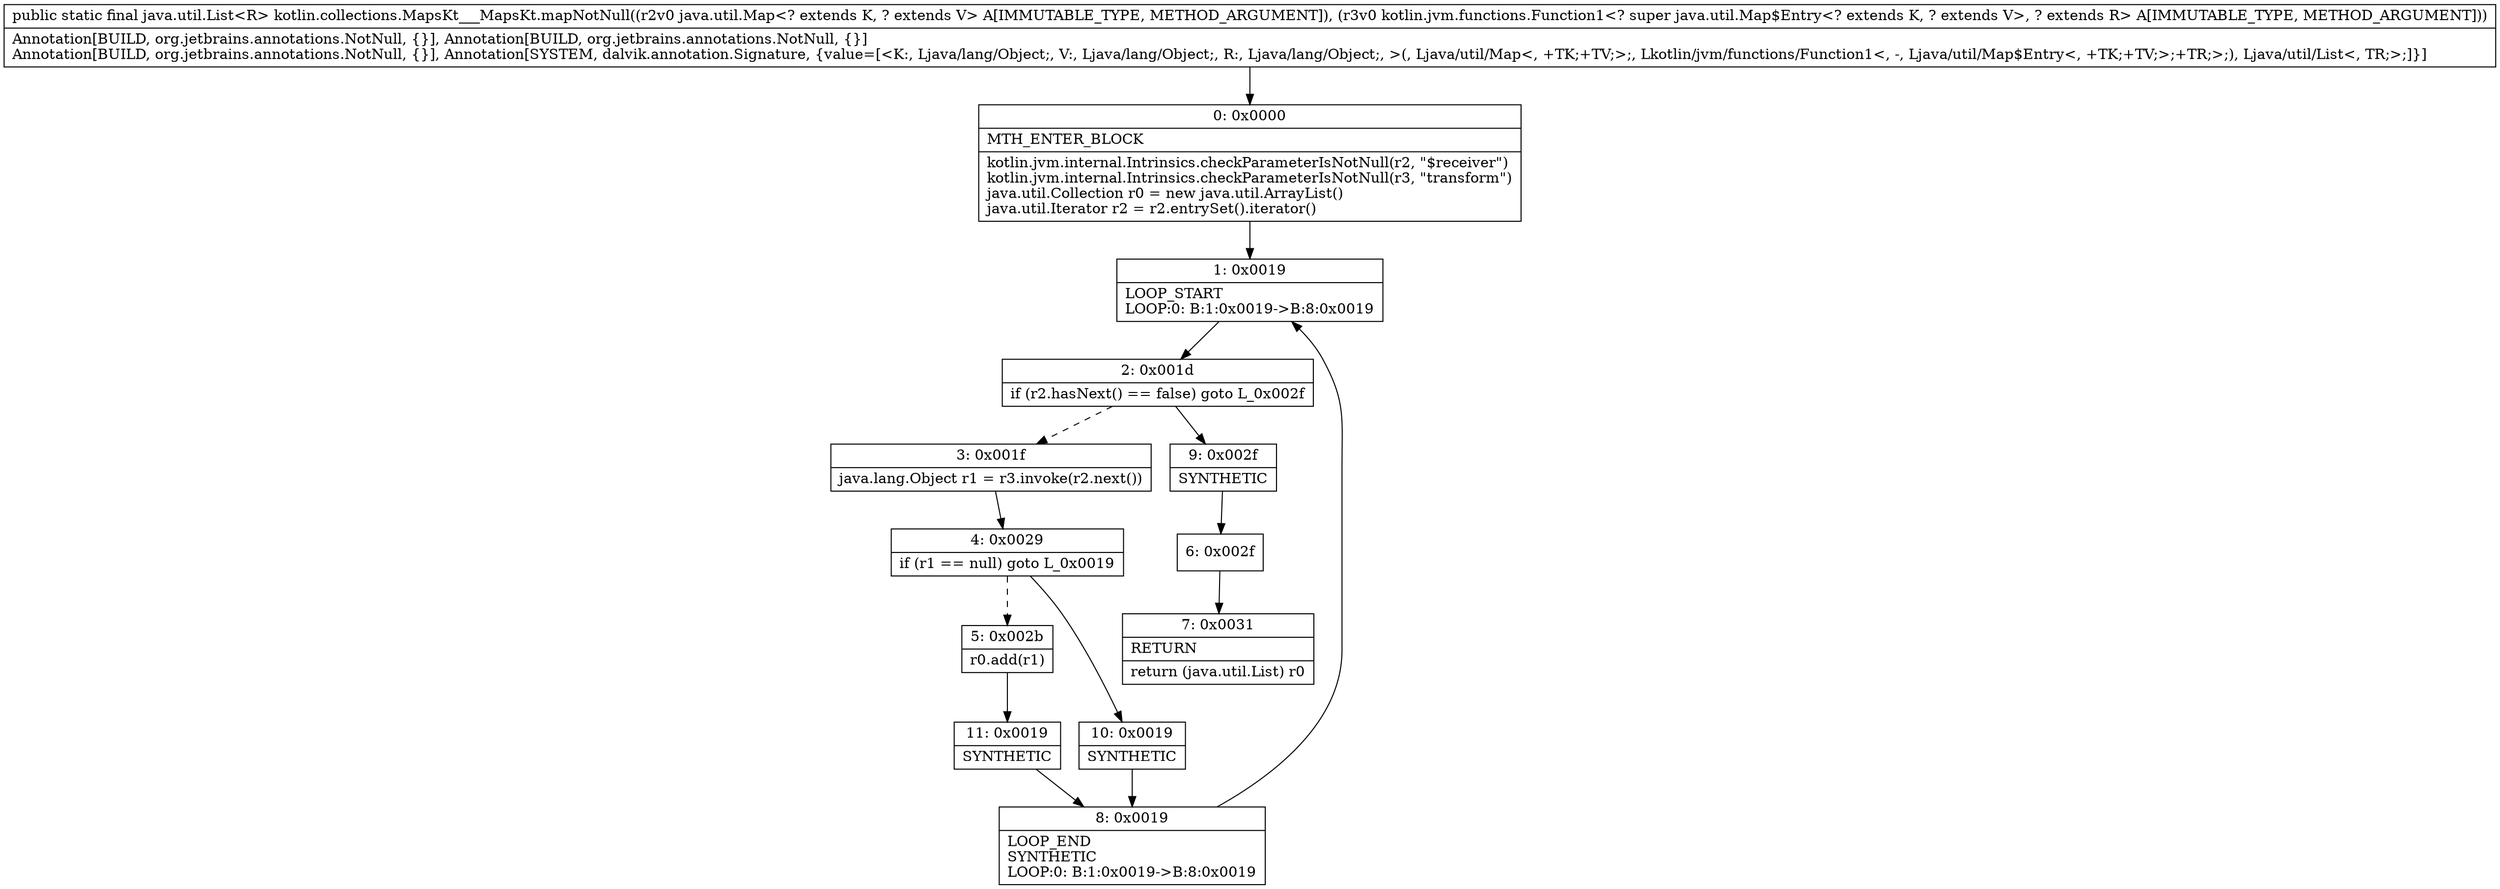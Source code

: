 digraph "CFG forkotlin.collections.MapsKt___MapsKt.mapNotNull(Ljava\/util\/Map;Lkotlin\/jvm\/functions\/Function1;)Ljava\/util\/List;" {
Node_0 [shape=record,label="{0\:\ 0x0000|MTH_ENTER_BLOCK\l|kotlin.jvm.internal.Intrinsics.checkParameterIsNotNull(r2, \"$receiver\")\lkotlin.jvm.internal.Intrinsics.checkParameterIsNotNull(r3, \"transform\")\ljava.util.Collection r0 = new java.util.ArrayList()\ljava.util.Iterator r2 = r2.entrySet().iterator()\l}"];
Node_1 [shape=record,label="{1\:\ 0x0019|LOOP_START\lLOOP:0: B:1:0x0019\-\>B:8:0x0019\l}"];
Node_2 [shape=record,label="{2\:\ 0x001d|if (r2.hasNext() == false) goto L_0x002f\l}"];
Node_3 [shape=record,label="{3\:\ 0x001f|java.lang.Object r1 = r3.invoke(r2.next())\l}"];
Node_4 [shape=record,label="{4\:\ 0x0029|if (r1 == null) goto L_0x0019\l}"];
Node_5 [shape=record,label="{5\:\ 0x002b|r0.add(r1)\l}"];
Node_6 [shape=record,label="{6\:\ 0x002f}"];
Node_7 [shape=record,label="{7\:\ 0x0031|RETURN\l|return (java.util.List) r0\l}"];
Node_8 [shape=record,label="{8\:\ 0x0019|LOOP_END\lSYNTHETIC\lLOOP:0: B:1:0x0019\-\>B:8:0x0019\l}"];
Node_9 [shape=record,label="{9\:\ 0x002f|SYNTHETIC\l}"];
Node_10 [shape=record,label="{10\:\ 0x0019|SYNTHETIC\l}"];
Node_11 [shape=record,label="{11\:\ 0x0019|SYNTHETIC\l}"];
MethodNode[shape=record,label="{public static final java.util.List\<R\> kotlin.collections.MapsKt___MapsKt.mapNotNull((r2v0 java.util.Map\<? extends K, ? extends V\> A[IMMUTABLE_TYPE, METHOD_ARGUMENT]), (r3v0 kotlin.jvm.functions.Function1\<? super java.util.Map$Entry\<? extends K, ? extends V\>, ? extends R\> A[IMMUTABLE_TYPE, METHOD_ARGUMENT]))  | Annotation[BUILD, org.jetbrains.annotations.NotNull, \{\}], Annotation[BUILD, org.jetbrains.annotations.NotNull, \{\}]\lAnnotation[BUILD, org.jetbrains.annotations.NotNull, \{\}], Annotation[SYSTEM, dalvik.annotation.Signature, \{value=[\<K:, Ljava\/lang\/Object;, V:, Ljava\/lang\/Object;, R:, Ljava\/lang\/Object;, \>(, Ljava\/util\/Map\<, +TK;+TV;\>;, Lkotlin\/jvm\/functions\/Function1\<, \-, Ljava\/util\/Map$Entry\<, +TK;+TV;\>;+TR;\>;), Ljava\/util\/List\<, TR;\>;]\}]\l}"];
MethodNode -> Node_0;
Node_0 -> Node_1;
Node_1 -> Node_2;
Node_2 -> Node_3[style=dashed];
Node_2 -> Node_9;
Node_3 -> Node_4;
Node_4 -> Node_5[style=dashed];
Node_4 -> Node_10;
Node_5 -> Node_11;
Node_6 -> Node_7;
Node_8 -> Node_1;
Node_9 -> Node_6;
Node_10 -> Node_8;
Node_11 -> Node_8;
}

